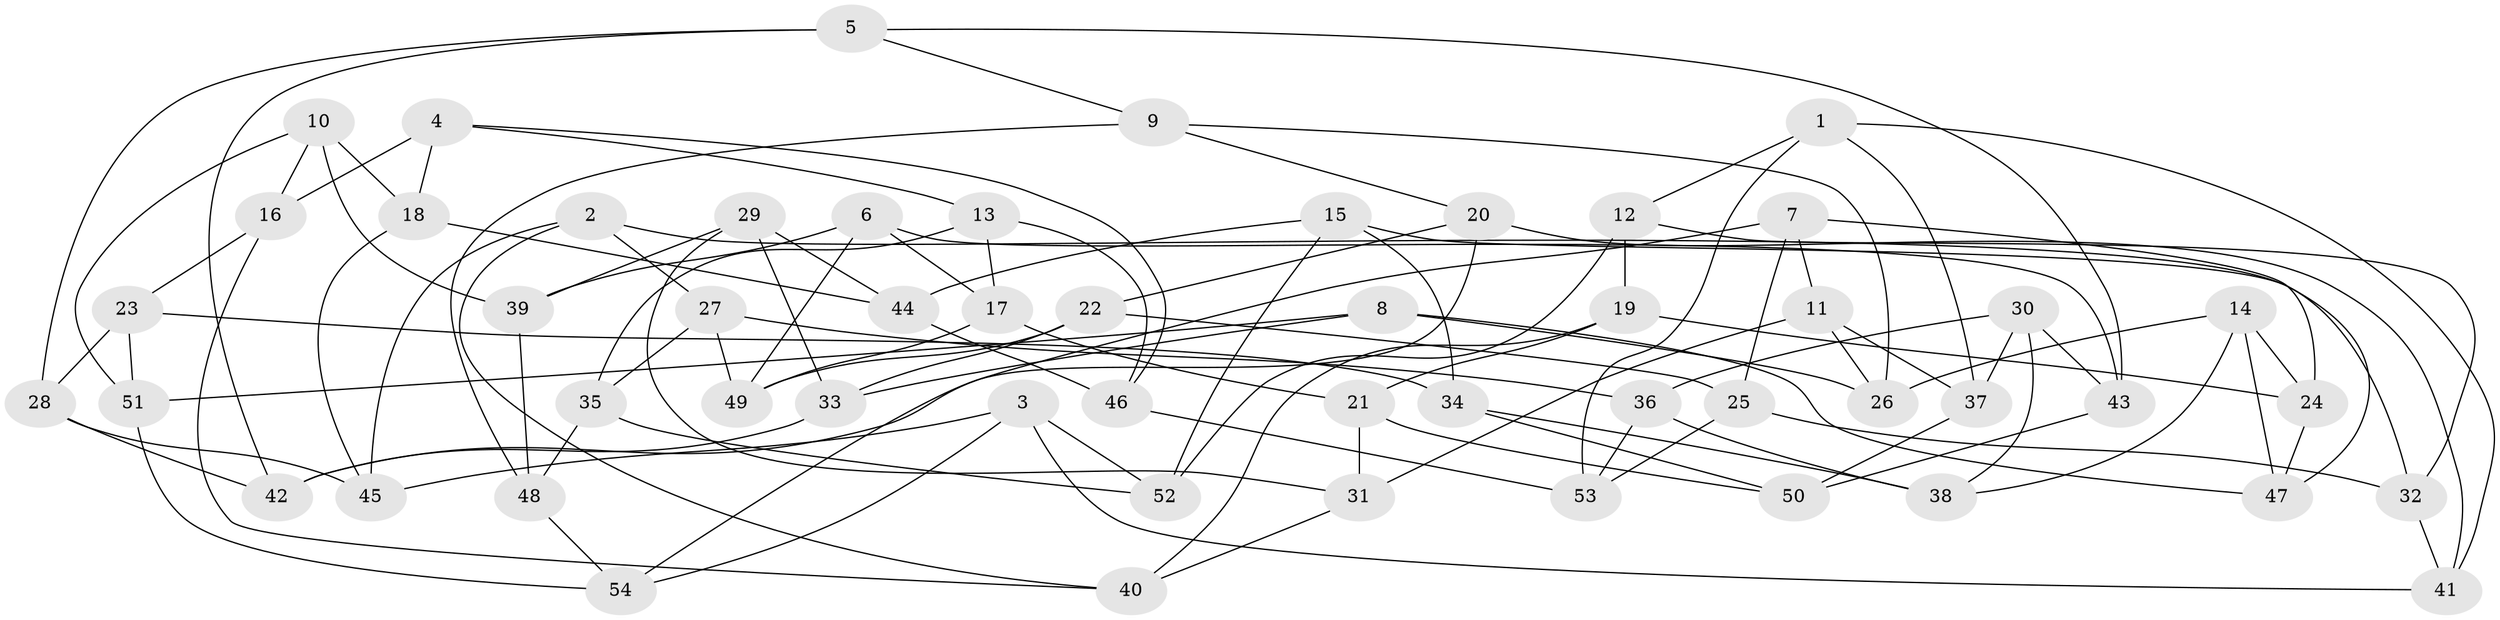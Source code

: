 // coarse degree distribution, {8: 0.02702702702702703, 6: 0.05405405405405406, 7: 0.05405405405405406, 4: 0.7027027027027027, 5: 0.05405405405405406, 10: 0.05405405405405406, 3: 0.05405405405405406}
// Generated by graph-tools (version 1.1) at 2025/20/03/04/25 18:20:58]
// undirected, 54 vertices, 108 edges
graph export_dot {
graph [start="1"]
  node [color=gray90,style=filled];
  1;
  2;
  3;
  4;
  5;
  6;
  7;
  8;
  9;
  10;
  11;
  12;
  13;
  14;
  15;
  16;
  17;
  18;
  19;
  20;
  21;
  22;
  23;
  24;
  25;
  26;
  27;
  28;
  29;
  30;
  31;
  32;
  33;
  34;
  35;
  36;
  37;
  38;
  39;
  40;
  41;
  42;
  43;
  44;
  45;
  46;
  47;
  48;
  49;
  50;
  51;
  52;
  53;
  54;
  1 -- 41;
  1 -- 12;
  1 -- 37;
  1 -- 53;
  2 -- 32;
  2 -- 40;
  2 -- 45;
  2 -- 27;
  3 -- 54;
  3 -- 45;
  3 -- 52;
  3 -- 41;
  4 -- 16;
  4 -- 13;
  4 -- 18;
  4 -- 46;
  5 -- 28;
  5 -- 42;
  5 -- 9;
  5 -- 43;
  6 -- 17;
  6 -- 49;
  6 -- 39;
  6 -- 43;
  7 -- 24;
  7 -- 25;
  7 -- 42;
  7 -- 11;
  8 -- 33;
  8 -- 26;
  8 -- 51;
  8 -- 47;
  9 -- 48;
  9 -- 26;
  9 -- 20;
  10 -- 16;
  10 -- 18;
  10 -- 39;
  10 -- 51;
  11 -- 37;
  11 -- 31;
  11 -- 26;
  12 -- 52;
  12 -- 32;
  12 -- 19;
  13 -- 17;
  13 -- 46;
  13 -- 35;
  14 -- 38;
  14 -- 24;
  14 -- 26;
  14 -- 47;
  15 -- 52;
  15 -- 44;
  15 -- 34;
  15 -- 47;
  16 -- 40;
  16 -- 23;
  17 -- 49;
  17 -- 21;
  18 -- 44;
  18 -- 45;
  19 -- 24;
  19 -- 21;
  19 -- 40;
  20 -- 41;
  20 -- 54;
  20 -- 22;
  21 -- 31;
  21 -- 50;
  22 -- 49;
  22 -- 33;
  22 -- 25;
  23 -- 34;
  23 -- 51;
  23 -- 28;
  24 -- 47;
  25 -- 53;
  25 -- 32;
  27 -- 36;
  27 -- 49;
  27 -- 35;
  28 -- 45;
  28 -- 42;
  29 -- 33;
  29 -- 44;
  29 -- 31;
  29 -- 39;
  30 -- 43;
  30 -- 36;
  30 -- 38;
  30 -- 37;
  31 -- 40;
  32 -- 41;
  33 -- 42;
  34 -- 38;
  34 -- 50;
  35 -- 52;
  35 -- 48;
  36 -- 53;
  36 -- 38;
  37 -- 50;
  39 -- 48;
  43 -- 50;
  44 -- 46;
  46 -- 53;
  48 -- 54;
  51 -- 54;
}
